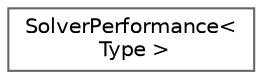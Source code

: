 digraph "Graphical Class Hierarchy"
{
 // LATEX_PDF_SIZE
  bgcolor="transparent";
  edge [fontname=Helvetica,fontsize=10,labelfontname=Helvetica,labelfontsize=10];
  node [fontname=Helvetica,fontsize=10,shape=box,height=0.2,width=0.4];
  rankdir="LR";
  Node0 [id="Node000000",label="SolverPerformance\<\l Type \>",height=0.2,width=0.4,color="grey40", fillcolor="white", style="filled",URL="$classFoam_1_1SolverPerformance.html",tooltip="SolverPerformance is the class returned by the LduMatrix solver containing performance statistics."];
}
